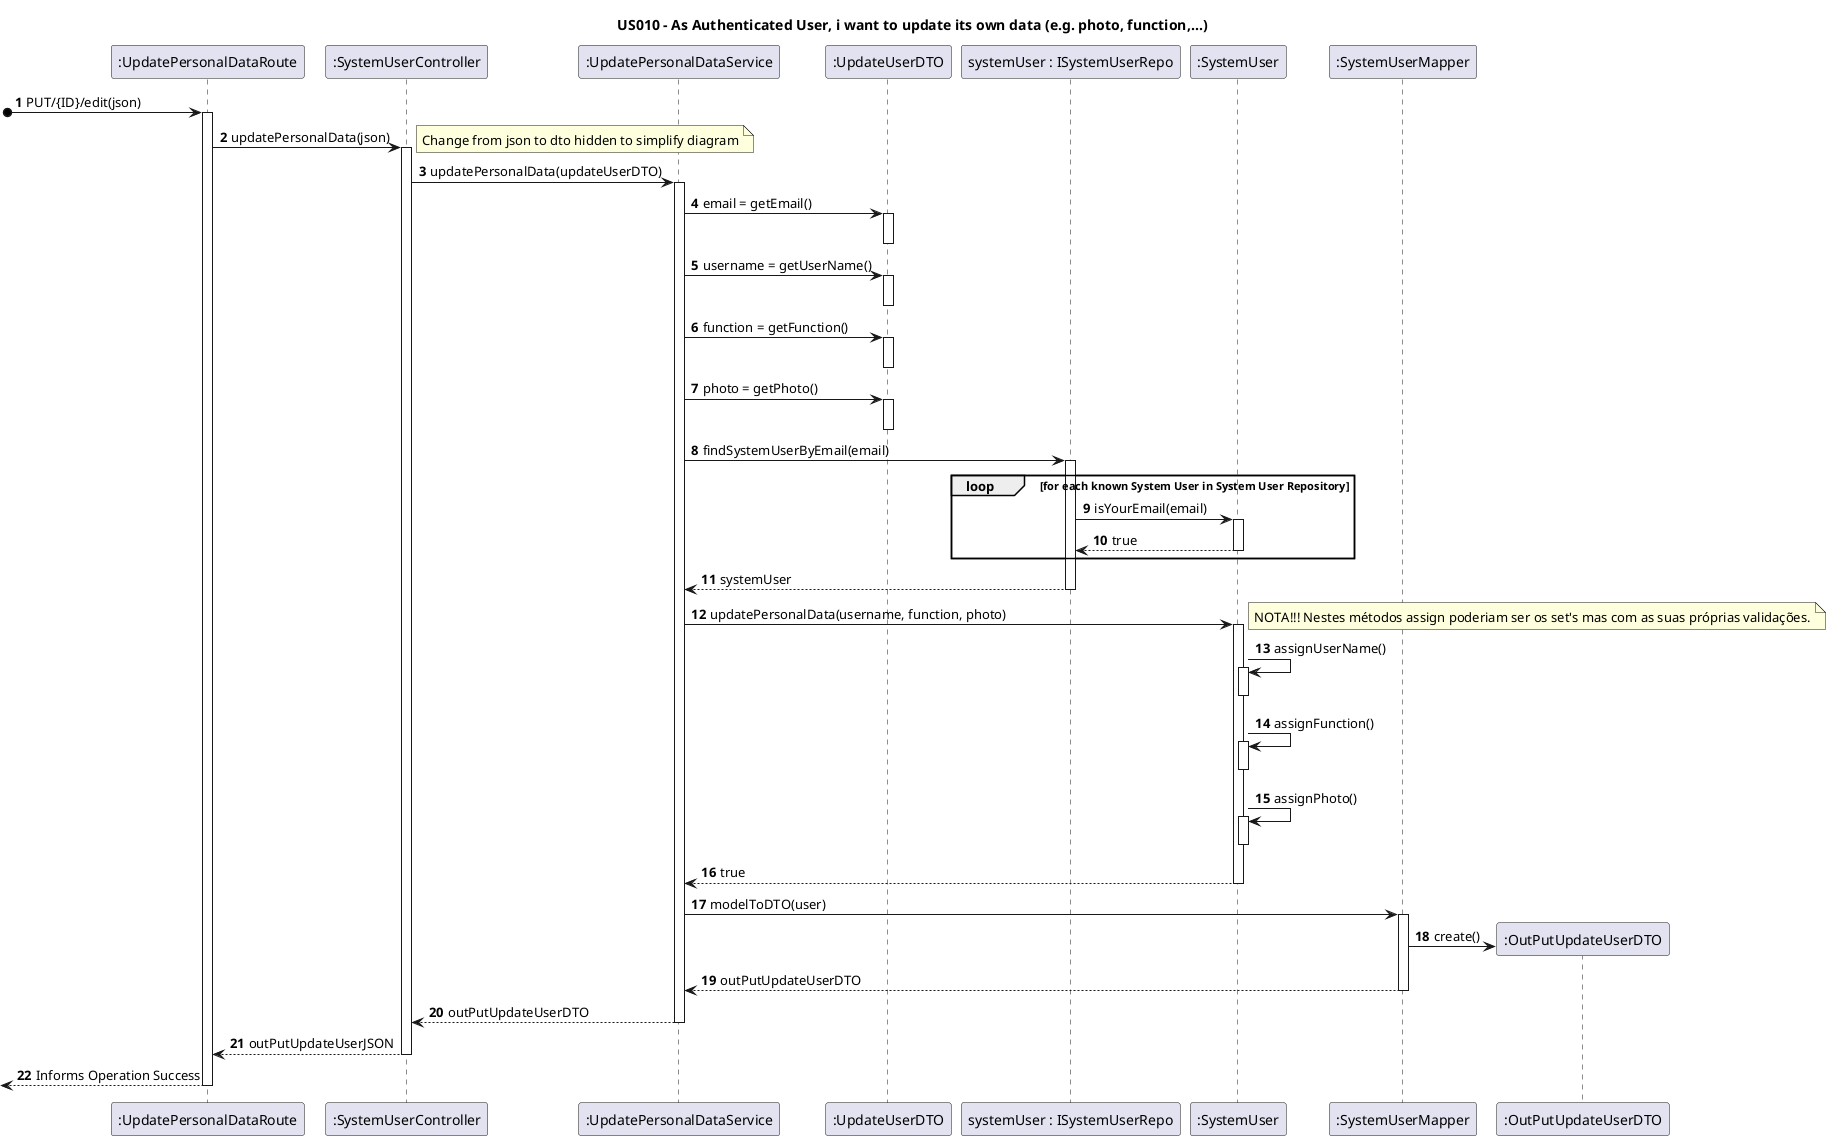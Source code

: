 @startuml
'https://plantuml.com/sequence-diagram

title US010 - As Authenticated User, i want to update its own data (e.g. photo, function,...)

autoactivate on
autonumber

participant ":UpdatePersonalDataRoute" as route
participant ":SystemUserController" as Ctrl
participant ":UpdatePersonalDataService" as service
participant ":UpdateUserDTO" as dto
participant "systemUser : ISystemUserRepo" as iRepo
participant ":SystemUser" as systemUser
participant ":SystemUserMapper" as mapper
participant ":OutPutUpdateUserDTO" as outPutDTO

[o-> route: PUT/{ID}/edit(json)
route -> Ctrl: updatePersonalData(json)
note right
Change from json to dto hidden to simplify diagram
end note
Ctrl -> service: updatePersonalData(updateUserDTO)
service -> dto: email = getEmail()
deactivate
service -> dto: username = getUserName()
deactivate
service -> dto: function = getFunction()
deactivate
service -> dto: photo = getPhoto()
deactivate
service -> iRepo: findSystemUserByEmail(email)
loop for each known System User in System User Repository
iRepo -> systemUser: isYourEmail(email)
systemUser --> iRepo: true
end
iRepo --> service: systemUser
service -> systemUser: updatePersonalData(username, function, photo)
note right
NOTA!!! Nestes métodos assign poderiam ser os set's mas com as suas próprias validações.
end note
systemUser -> systemUser: assignUserName()
deactivate
systemUser -> systemUser: assignFunction()
deactivate
systemUser -> systemUser: assignPhoto()
deactivate
systemUser --> service: true
service -> mapper: modelToDTO(user)
mapper -> outPutDTO**: create()
mapper --> service: outPutUpdateUserDTO
service --> Ctrl: outPutUpdateUserDTO
Ctrl --> route: outPutUpdateUserJSON
[<--route : Informs Operation Success


@enduml